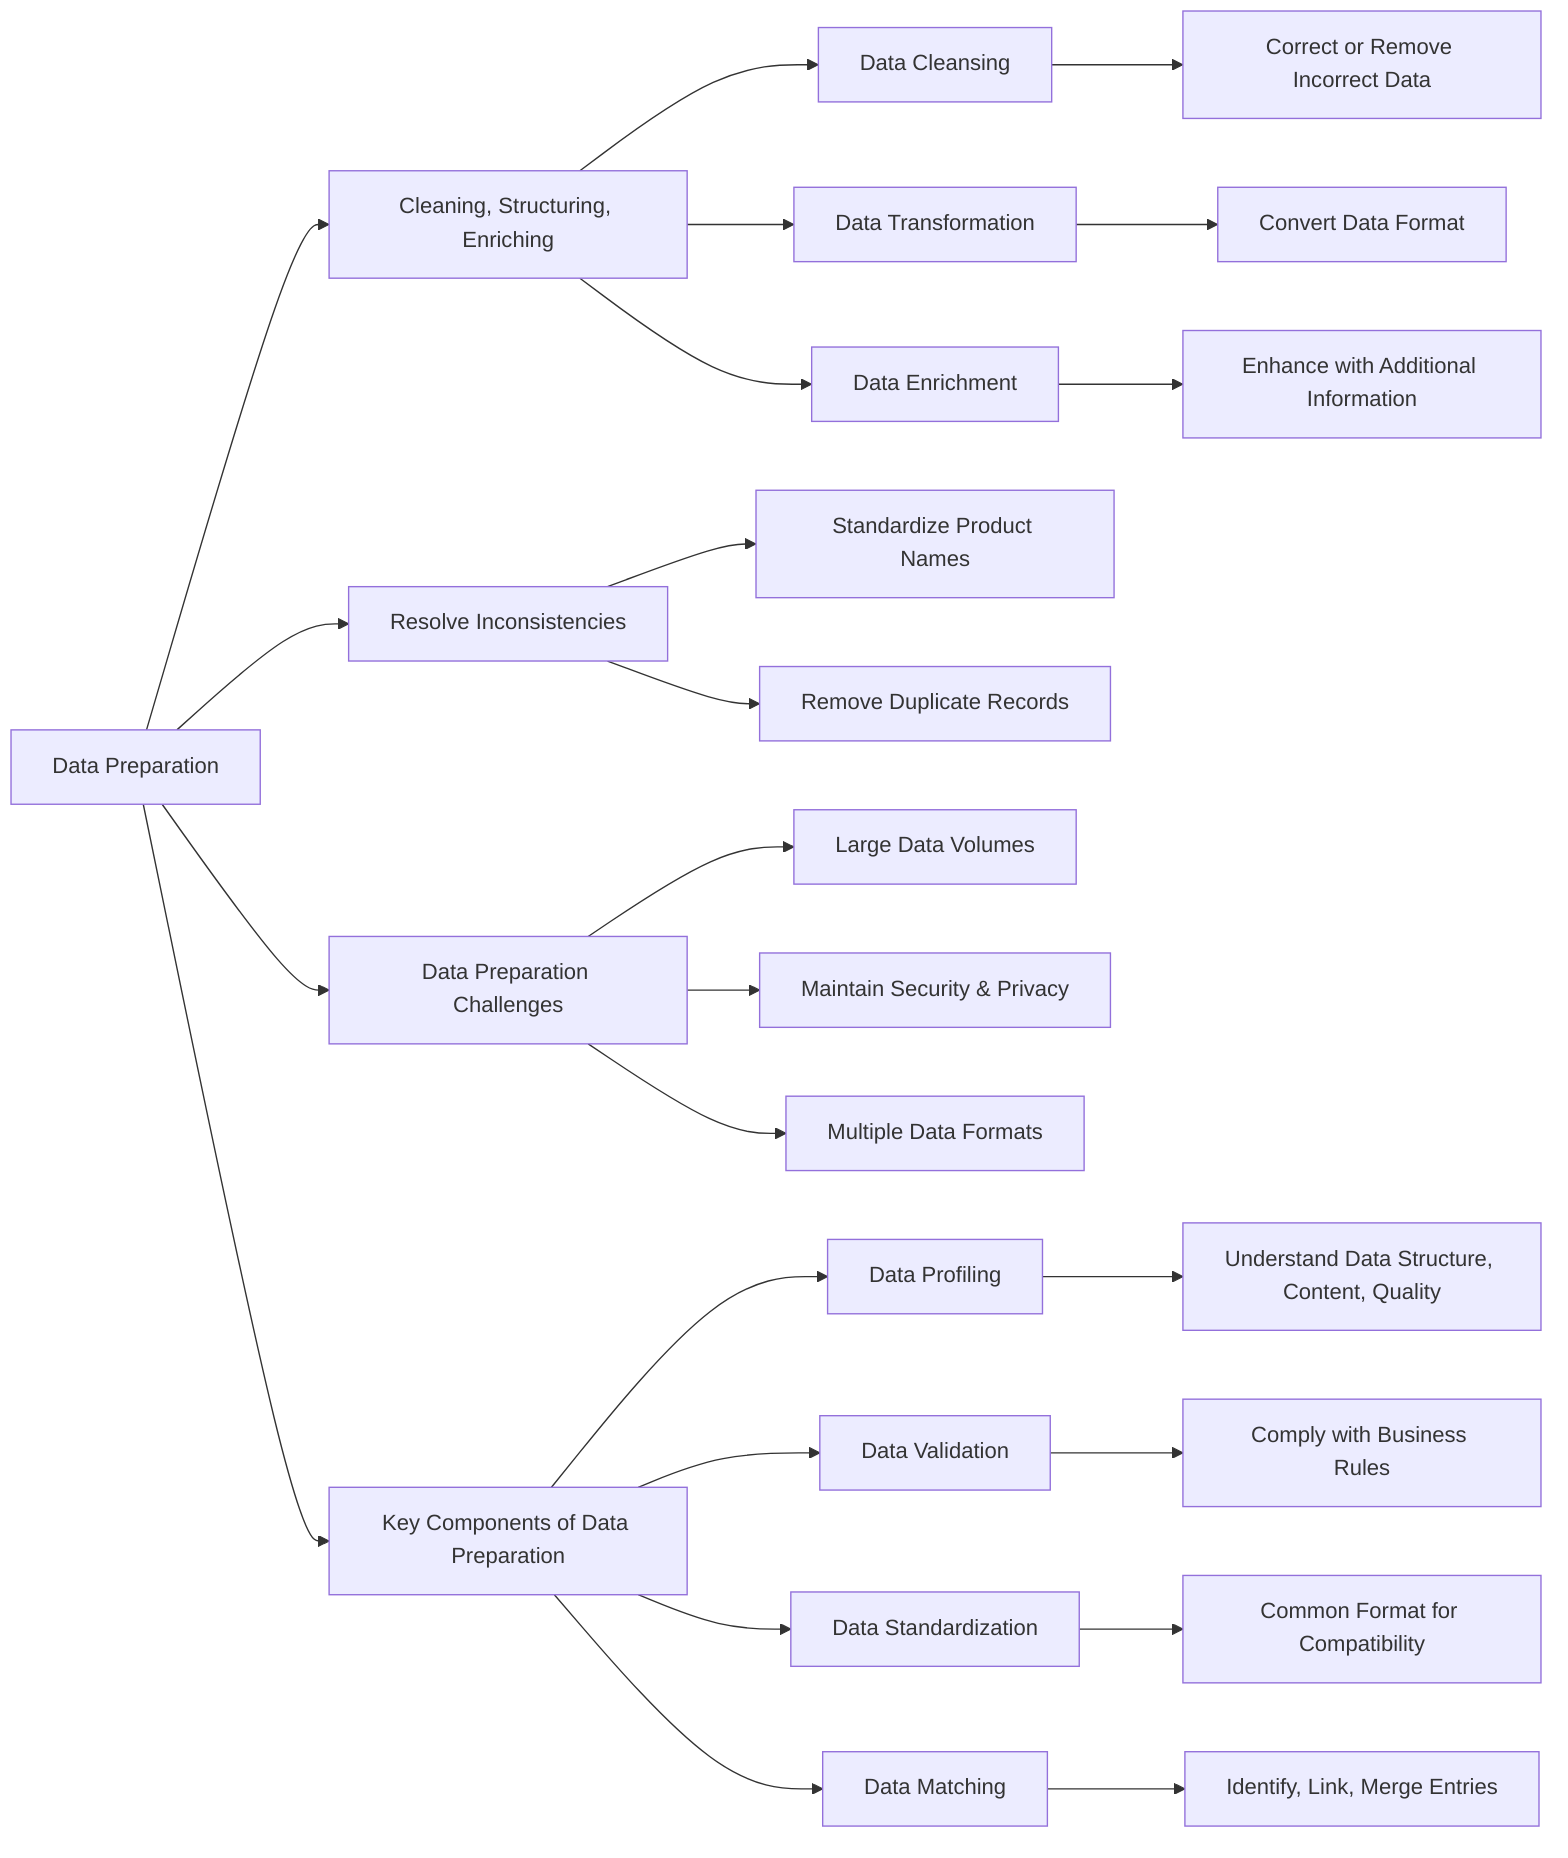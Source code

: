 graph LR
    B[Data Preparation]
    B --> C[Cleaning, Structuring, Enriching]
    C --> D1[Data Cleansing]
    C --> D2[Data Transformation]
    C --> D3[Data Enrichment]
    D1 --> E1[Correct or Remove Incorrect Data]
    D2 --> E2[Convert Data Format]
    D3 --> E3[Enhance with Additional Information]
    B --> I[Resolve Inconsistencies]
    I --> J1[Standardize Product Names]
    I --> J2[Remove Duplicate Records]
    B --> K[Data Preparation Challenges]
    K --> L1[Large Data Volumes]
    K --> L2[Maintain Security & Privacy]
    K --> L3[Multiple Data Formats]
    B --> M[Key Components of Data Preparation]
    M --> N1[Data Profiling]
    M --> N2[Data Validation]
    M --> N3[Data Standardization]
    M --> N4[Data Matching]
    N1 --> O1[Understand Data Structure, Content, Quality]
    N2 --> O2[Comply with Business Rules]
    N3 --> O3[Common Format for Compatibility]
    N4 --> O4[Identify, Link, Merge Entries]